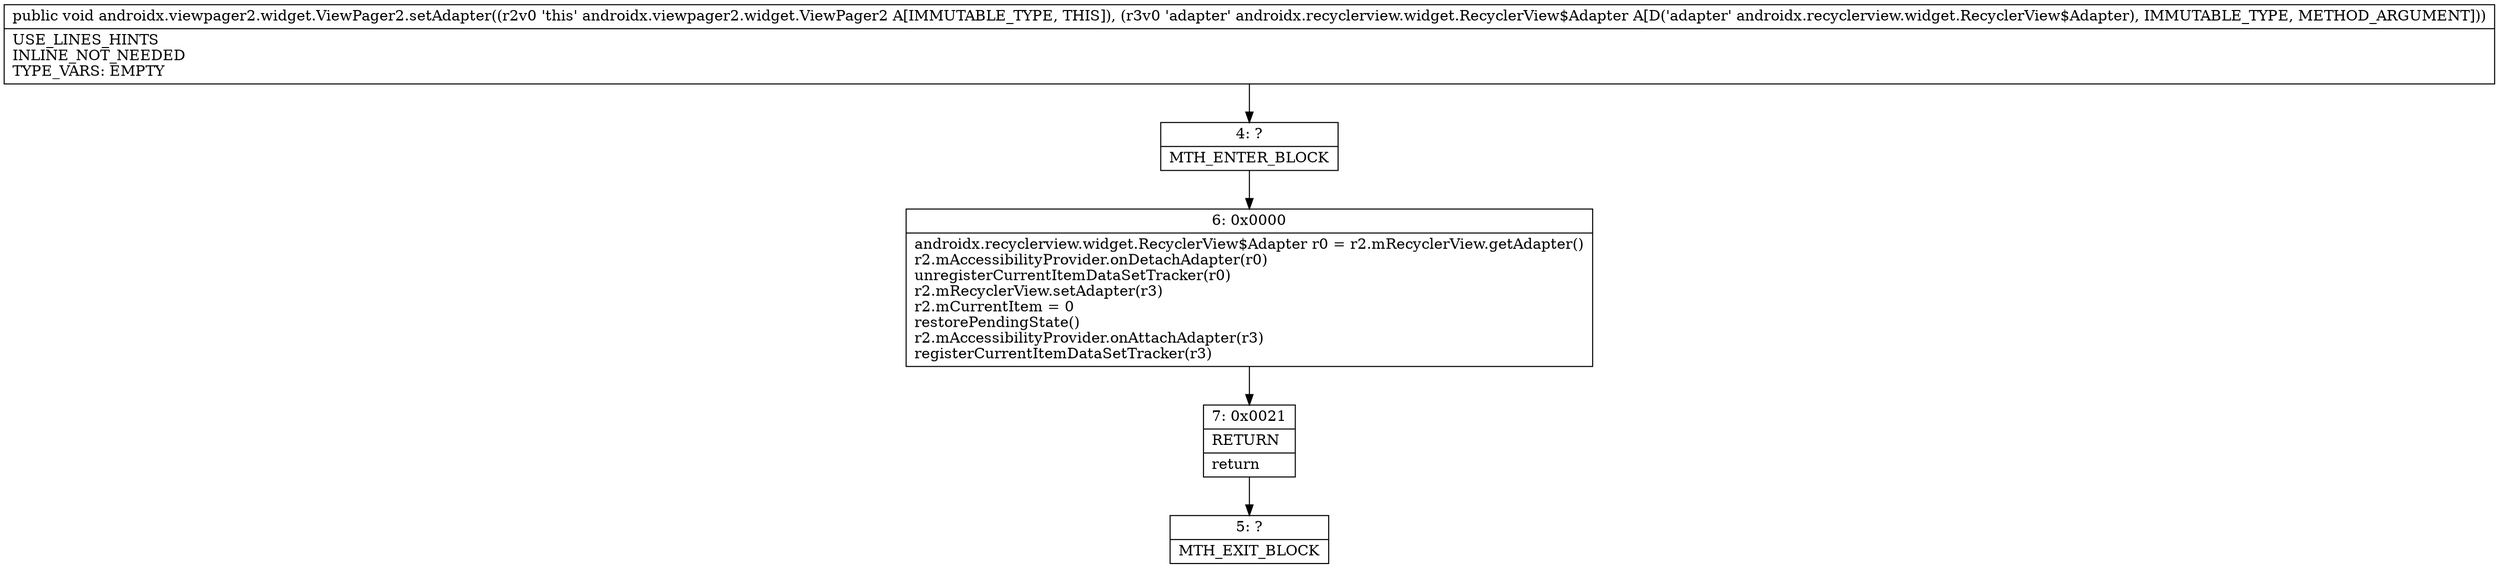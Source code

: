 digraph "CFG forandroidx.viewpager2.widget.ViewPager2.setAdapter(Landroidx\/recyclerview\/widget\/RecyclerView$Adapter;)V" {
Node_4 [shape=record,label="{4\:\ ?|MTH_ENTER_BLOCK\l}"];
Node_6 [shape=record,label="{6\:\ 0x0000|androidx.recyclerview.widget.RecyclerView$Adapter r0 = r2.mRecyclerView.getAdapter()\lr2.mAccessibilityProvider.onDetachAdapter(r0)\lunregisterCurrentItemDataSetTracker(r0)\lr2.mRecyclerView.setAdapter(r3)\lr2.mCurrentItem = 0\lrestorePendingState()\lr2.mAccessibilityProvider.onAttachAdapter(r3)\lregisterCurrentItemDataSetTracker(r3)\l}"];
Node_7 [shape=record,label="{7\:\ 0x0021|RETURN\l|return\l}"];
Node_5 [shape=record,label="{5\:\ ?|MTH_EXIT_BLOCK\l}"];
MethodNode[shape=record,label="{public void androidx.viewpager2.widget.ViewPager2.setAdapter((r2v0 'this' androidx.viewpager2.widget.ViewPager2 A[IMMUTABLE_TYPE, THIS]), (r3v0 'adapter' androidx.recyclerview.widget.RecyclerView$Adapter A[D('adapter' androidx.recyclerview.widget.RecyclerView$Adapter), IMMUTABLE_TYPE, METHOD_ARGUMENT]))  | USE_LINES_HINTS\lINLINE_NOT_NEEDED\lTYPE_VARS: EMPTY\l}"];
MethodNode -> Node_4;Node_4 -> Node_6;
Node_6 -> Node_7;
Node_7 -> Node_5;
}

